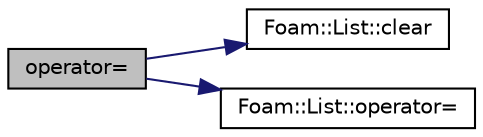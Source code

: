 digraph "operator="
{
  bgcolor="transparent";
  edge [fontname="Helvetica",fontsize="10",labelfontname="Helvetica",labelfontsize="10"];
  node [fontname="Helvetica",fontsize="10",shape=record];
  rankdir="LR";
  Node394 [label="operator=",height=0.2,width=0.4,color="black", fillcolor="grey75", style="filled", fontcolor="black"];
  Node394 -> Node395 [color="midnightblue",fontsize="10",style="solid",fontname="Helvetica"];
  Node395 [label="Foam::List::clear",height=0.2,width=0.4,color="black",URL="$a26833.html#ac8bb3912a3ce86b15842e79d0b421204",tooltip="Clear the list, i.e. set size to zero. "];
  Node394 -> Node396 [color="midnightblue",fontsize="10",style="solid",fontname="Helvetica"];
  Node396 [label="Foam::List::operator=",height=0.2,width=0.4,color="black",URL="$a26833.html#acee9055809b8048a6b1f04702120facd",tooltip="Assignment to UList operator. Takes linear time. "];
}
